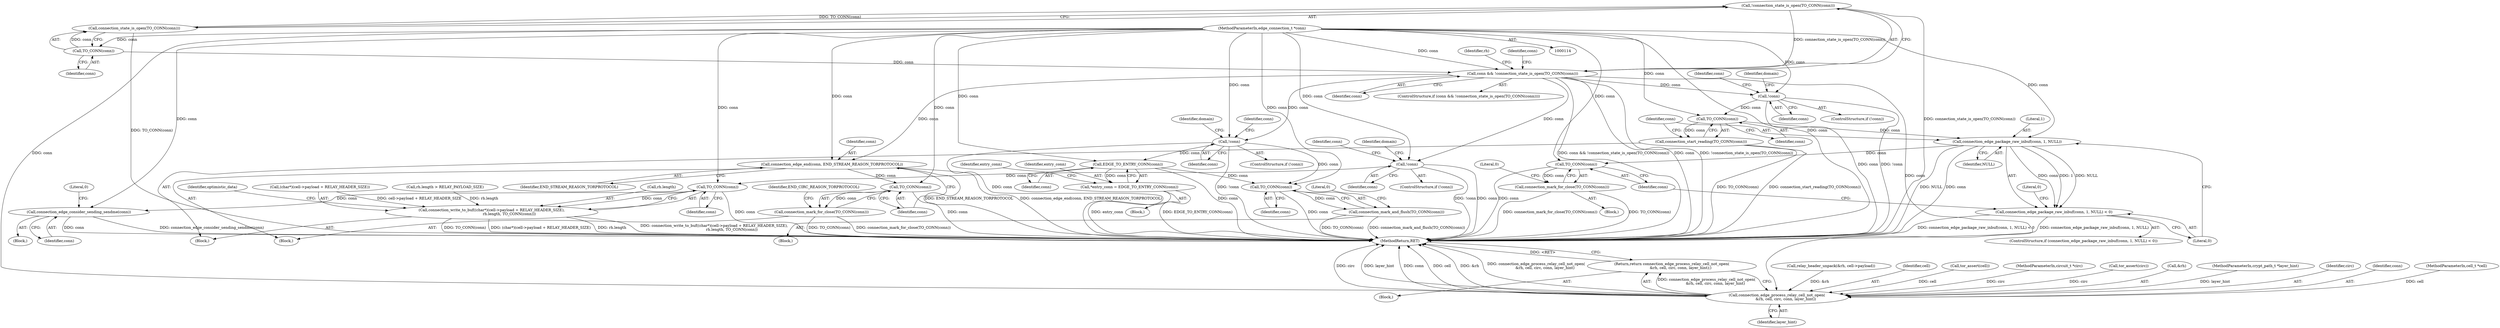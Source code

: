 digraph "0_tor_56a7c5bc15e0447203a491c1ee37de9939ad1dcd@API" {
"1000207" [label="(Call,!connection_state_is_open(TO_CONN(conn)))"];
"1000208" [label="(Call,connection_state_is_open(TO_CONN(conn)))"];
"1000209" [label="(Call,TO_CONN(conn))"];
"1000117" [label="(MethodParameterIn,edge_connection_t *conn)"];
"1000205" [label="(Call,conn && !connection_state_is_open(TO_CONN(conn)))"];
"1000249" [label="(Call,connection_edge_process_relay_cell_not_open(\n               &rh, cell, circ, conn, layer_hint))"];
"1000248" [label="(Return,return connection_edge_process_relay_cell_not_open(\n               &rh, cell, circ, conn, layer_hint);)"];
"1000379" [label="(Call,connection_edge_end(conn, END_STREAM_REASON_TORPROTOCOL))"];
"1000383" [label="(Call,TO_CONN(conn))"];
"1000382" [label="(Call,connection_mark_for_close(TO_CONN(conn)))"];
"1000403" [label="(Call,!conn)"];
"1000445" [label="(Call,TO_CONN(conn))"];
"1000434" [label="(Call,connection_write_to_buf((char*)(cell->payload + RELAY_HEADER_SIZE),\n                              rh.length, TO_CONN(conn)))"];
"1000451" [label="(Call,connection_edge_consider_sending_sendme(conn))"];
"1000472" [label="(Call,!conn)"];
"1000494" [label="(Call,EDGE_TO_ENTRY_CONN(conn))"];
"1000492" [label="(Call,*entry_conn = EDGE_TO_ENTRY_CONN(conn))"];
"1000536" [label="(Call,TO_CONN(conn))"];
"1000535" [label="(Call,connection_mark_and_flush(TO_CONN(conn)))"];
"1000925" [label="(Call,!conn)"];
"1000954" [label="(Call,TO_CONN(conn))"];
"1000953" [label="(Call,connection_start_reading(TO_CONN(conn)))"];
"1000958" [label="(Call,connection_edge_package_raw_inbuf(conn, 1, NULL))"];
"1000957" [label="(Call,connection_edge_package_raw_inbuf(conn, 1, NULL) < 0)"];
"1000965" [label="(Call,TO_CONN(conn))"];
"1000964" [label="(Call,connection_mark_for_close(TO_CONN(conn)))"];
"1000490" [label="(Block,)"];
"1000953" [label="(Call,connection_start_reading(TO_CONN(conn)))"];
"1000141" [label="(Call,relay_header_unpack(&rh, cell->payload))"];
"1000964" [label="(Call,connection_mark_for_close(TO_CONN(conn)))"];
"1000206" [label="(Identifier,conn)"];
"1000258" [label="(Identifier,rh)"];
"1000956" [label="(ControlStructure,if (connection_edge_package_raw_inbuf(conn, 1, NULL) < 0))"];
"1000252" [label="(Identifier,cell)"];
"1000926" [label="(Identifier,conn)"];
"1000954" [label="(Call,TO_CONN(conn))"];
"1000486" [label="(Identifier,conn)"];
"1000495" [label="(Identifier,conn)"];
"1000380" [label="(Identifier,conn)"];
"1000955" [label="(Identifier,conn)"];
"1000209" [label="(Call,TO_CONN(conn))"];
"1000959" [label="(Identifier,conn)"];
"1000451" [label="(Call,connection_edge_consider_sending_sendme(conn))"];
"1000384" [label="(Identifier,conn)"];
"1000536" [label="(Call,TO_CONN(conn))"];
"1000534" [label="(Block,)"];
"1000968" [label="(Literal,0)"];
"1000445" [label="(Call,TO_CONN(conn))"];
"1000957" [label="(Call,connection_edge_package_raw_inbuf(conn, 1, NULL) < 0)"];
"1000938" [label="(Identifier,conn)"];
"1000965" [label="(Call,TO_CONN(conn))"];
"1000137" [label="(Call,tor_assert(cell))"];
"1000473" [label="(Identifier,conn)"];
"1001064" [label="(MethodReturn,RET)"];
"1000454" [label="(Literal,0)"];
"1000476" [label="(Identifier,domain)"];
"1000925" [label="(Call,!conn)"];
"1000255" [label="(Identifier,layer_hint)"];
"1000435" [label="(Call,(char*)(cell->payload + RELAY_HEADER_SIZE))"];
"1000204" [label="(ControlStructure,if (conn && !connection_state_is_open(TO_CONN(conn))))"];
"1000434" [label="(Call,connection_write_to_buf((char*)(cell->payload + RELAY_HEADER_SIZE),\n                              rh.length, TO_CONN(conn)))"];
"1000248" [label="(Return,return connection_edge_process_relay_cell_not_open(\n               &rh, cell, circ, conn, layer_hint);)"];
"1000418" [label="(Identifier,conn)"];
"1000260" [label="(Block,)"];
"1000499" [label="(Identifier,entry_conn)"];
"1000382" [label="(Call,connection_mark_for_close(TO_CONN(conn)))"];
"1000160" [label="(Call,rh.length > RELAY_PAYLOAD_SIZE)"];
"1000208" [label="(Call,connection_state_is_open(TO_CONN(conn)))"];
"1000116" [label="(MethodParameterIn,circuit_t *circ)"];
"1000535" [label="(Call,connection_mark_and_flush(TO_CONN(conn)))"];
"1000960" [label="(Literal,1)"];
"1000249" [label="(Call,connection_edge_process_relay_cell_not_open(\n               &rh, cell, circ, conn, layer_hint))"];
"1000379" [label="(Call,connection_edge_end(conn, END_STREAM_REASON_TORPROTOCOL))"];
"1000492" [label="(Call,*entry_conn = EDGE_TO_ENTRY_CONN(conn))"];
"1000966" [label="(Identifier,conn)"];
"1000207" [label="(Call,!connection_state_is_open(TO_CONN(conn)))"];
"1000378" [label="(Block,)"];
"1000493" [label="(Identifier,entry_conn)"];
"1000446" [label="(Identifier,conn)"];
"1000958" [label="(Call,connection_edge_package_raw_inbuf(conn, 1, NULL))"];
"1000494" [label="(Call,EDGE_TO_ENTRY_CONN(conn))"];
"1000472" [label="(Call,!conn)"];
"1000537" [label="(Identifier,conn)"];
"1000387" [label="(Identifier,END_CIRC_REASON_TORPROTOCOL)"];
"1000442" [label="(Call,rh.length)"];
"1000139" [label="(Call,tor_assert(circ))"];
"1000381" [label="(Identifier,END_STREAM_REASON_TORPROTOCOL)"];
"1000250" [label="(Call,&rh)"];
"1000210" [label="(Identifier,conn)"];
"1000402" [label="(ControlStructure,if (!conn))"];
"1000471" [label="(ControlStructure,if (!conn))"];
"1000118" [label="(MethodParameterIn,crypt_path_t *layer_hint)"];
"1000450" [label="(Block,)"];
"1000383" [label="(Call,TO_CONN(conn))"];
"1000403" [label="(Call,!conn)"];
"1000924" [label="(ControlStructure,if (!conn))"];
"1000929" [label="(Identifier,domain)"];
"1000205" [label="(Call,conn && !connection_state_is_open(TO_CONN(conn)))"];
"1000253" [label="(Identifier,circ)"];
"1000117" [label="(MethodParameterIn,edge_connection_t *conn)"];
"1000452" [label="(Identifier,conn)"];
"1000539" [label="(Literal,0)"];
"1000962" [label="(Literal,0)"];
"1000254" [label="(Identifier,conn)"];
"1000247" [label="(Block,)"];
"1000115" [label="(MethodParameterIn,cell_t *cell)"];
"1000970" [label="(Literal,0)"];
"1000961" [label="(Identifier,NULL)"];
"1000217" [label="(Identifier,conn)"];
"1000449" [label="(Identifier,optimistic_data)"];
"1000963" [label="(Block,)"];
"1000407" [label="(Identifier,domain)"];
"1000404" [label="(Identifier,conn)"];
"1000207" -> "1000205"  [label="AST: "];
"1000207" -> "1000208"  [label="CFG: "];
"1000208" -> "1000207"  [label="AST: "];
"1000205" -> "1000207"  [label="CFG: "];
"1000207" -> "1001064"  [label="DDG: connection_state_is_open(TO_CONN(conn))"];
"1000207" -> "1000205"  [label="DDG: connection_state_is_open(TO_CONN(conn))"];
"1000208" -> "1000207"  [label="DDG: TO_CONN(conn)"];
"1000208" -> "1000209"  [label="CFG: "];
"1000209" -> "1000208"  [label="AST: "];
"1000208" -> "1001064"  [label="DDG: TO_CONN(conn)"];
"1000209" -> "1000208"  [label="DDG: conn"];
"1000209" -> "1000210"  [label="CFG: "];
"1000210" -> "1000209"  [label="AST: "];
"1000209" -> "1000205"  [label="DDG: conn"];
"1000117" -> "1000209"  [label="DDG: conn"];
"1000117" -> "1000114"  [label="AST: "];
"1000117" -> "1001064"  [label="DDG: conn"];
"1000117" -> "1000205"  [label="DDG: conn"];
"1000117" -> "1000249"  [label="DDG: conn"];
"1000117" -> "1000379"  [label="DDG: conn"];
"1000117" -> "1000383"  [label="DDG: conn"];
"1000117" -> "1000403"  [label="DDG: conn"];
"1000117" -> "1000445"  [label="DDG: conn"];
"1000117" -> "1000451"  [label="DDG: conn"];
"1000117" -> "1000472"  [label="DDG: conn"];
"1000117" -> "1000494"  [label="DDG: conn"];
"1000117" -> "1000536"  [label="DDG: conn"];
"1000117" -> "1000925"  [label="DDG: conn"];
"1000117" -> "1000954"  [label="DDG: conn"];
"1000117" -> "1000958"  [label="DDG: conn"];
"1000117" -> "1000965"  [label="DDG: conn"];
"1000205" -> "1000204"  [label="AST: "];
"1000205" -> "1000206"  [label="CFG: "];
"1000206" -> "1000205"  [label="AST: "];
"1000217" -> "1000205"  [label="CFG: "];
"1000258" -> "1000205"  [label="CFG: "];
"1000205" -> "1001064"  [label="DDG: conn"];
"1000205" -> "1001064"  [label="DDG: !connection_state_is_open(TO_CONN(conn))"];
"1000205" -> "1001064"  [label="DDG: conn && !connection_state_is_open(TO_CONN(conn))"];
"1000205" -> "1000249"  [label="DDG: conn"];
"1000205" -> "1000379"  [label="DDG: conn"];
"1000205" -> "1000403"  [label="DDG: conn"];
"1000205" -> "1000472"  [label="DDG: conn"];
"1000205" -> "1000925"  [label="DDG: conn"];
"1000249" -> "1000248"  [label="AST: "];
"1000249" -> "1000255"  [label="CFG: "];
"1000250" -> "1000249"  [label="AST: "];
"1000252" -> "1000249"  [label="AST: "];
"1000253" -> "1000249"  [label="AST: "];
"1000254" -> "1000249"  [label="AST: "];
"1000255" -> "1000249"  [label="AST: "];
"1000248" -> "1000249"  [label="CFG: "];
"1000249" -> "1001064"  [label="DDG: circ"];
"1000249" -> "1001064"  [label="DDG: layer_hint"];
"1000249" -> "1001064"  [label="DDG: conn"];
"1000249" -> "1001064"  [label="DDG: cell"];
"1000249" -> "1001064"  [label="DDG: &rh"];
"1000249" -> "1001064"  [label="DDG: connection_edge_process_relay_cell_not_open(\n               &rh, cell, circ, conn, layer_hint)"];
"1000249" -> "1000248"  [label="DDG: connection_edge_process_relay_cell_not_open(\n               &rh, cell, circ, conn, layer_hint)"];
"1000141" -> "1000249"  [label="DDG: &rh"];
"1000137" -> "1000249"  [label="DDG: cell"];
"1000115" -> "1000249"  [label="DDG: cell"];
"1000139" -> "1000249"  [label="DDG: circ"];
"1000116" -> "1000249"  [label="DDG: circ"];
"1000118" -> "1000249"  [label="DDG: layer_hint"];
"1000248" -> "1000247"  [label="AST: "];
"1001064" -> "1000248"  [label="CFG: "];
"1000248" -> "1001064"  [label="DDG: <RET>"];
"1000379" -> "1000378"  [label="AST: "];
"1000379" -> "1000381"  [label="CFG: "];
"1000380" -> "1000379"  [label="AST: "];
"1000381" -> "1000379"  [label="AST: "];
"1000384" -> "1000379"  [label="CFG: "];
"1000379" -> "1001064"  [label="DDG: connection_edge_end(conn, END_STREAM_REASON_TORPROTOCOL)"];
"1000379" -> "1001064"  [label="DDG: END_STREAM_REASON_TORPROTOCOL"];
"1000379" -> "1000383"  [label="DDG: conn"];
"1000383" -> "1000382"  [label="AST: "];
"1000383" -> "1000384"  [label="CFG: "];
"1000384" -> "1000383"  [label="AST: "];
"1000382" -> "1000383"  [label="CFG: "];
"1000383" -> "1001064"  [label="DDG: conn"];
"1000383" -> "1000382"  [label="DDG: conn"];
"1000382" -> "1000378"  [label="AST: "];
"1000387" -> "1000382"  [label="CFG: "];
"1000382" -> "1001064"  [label="DDG: TO_CONN(conn)"];
"1000382" -> "1001064"  [label="DDG: connection_mark_for_close(TO_CONN(conn))"];
"1000403" -> "1000402"  [label="AST: "];
"1000403" -> "1000404"  [label="CFG: "];
"1000404" -> "1000403"  [label="AST: "];
"1000407" -> "1000403"  [label="CFG: "];
"1000418" -> "1000403"  [label="CFG: "];
"1000403" -> "1001064"  [label="DDG: conn"];
"1000403" -> "1001064"  [label="DDG: !conn"];
"1000403" -> "1000445"  [label="DDG: conn"];
"1000445" -> "1000434"  [label="AST: "];
"1000445" -> "1000446"  [label="CFG: "];
"1000446" -> "1000445"  [label="AST: "];
"1000434" -> "1000445"  [label="CFG: "];
"1000445" -> "1001064"  [label="DDG: conn"];
"1000445" -> "1000434"  [label="DDG: conn"];
"1000445" -> "1000451"  [label="DDG: conn"];
"1000434" -> "1000260"  [label="AST: "];
"1000435" -> "1000434"  [label="AST: "];
"1000442" -> "1000434"  [label="AST: "];
"1000449" -> "1000434"  [label="CFG: "];
"1000434" -> "1001064"  [label="DDG: rh.length"];
"1000434" -> "1001064"  [label="DDG: connection_write_to_buf((char*)(cell->payload + RELAY_HEADER_SIZE),\n                              rh.length, TO_CONN(conn))"];
"1000434" -> "1001064"  [label="DDG: TO_CONN(conn)"];
"1000434" -> "1001064"  [label="DDG: (char*)(cell->payload + RELAY_HEADER_SIZE)"];
"1000435" -> "1000434"  [label="DDG: cell->payload + RELAY_HEADER_SIZE"];
"1000160" -> "1000434"  [label="DDG: rh.length"];
"1000451" -> "1000450"  [label="AST: "];
"1000451" -> "1000452"  [label="CFG: "];
"1000452" -> "1000451"  [label="AST: "];
"1000454" -> "1000451"  [label="CFG: "];
"1000451" -> "1001064"  [label="DDG: conn"];
"1000451" -> "1001064"  [label="DDG: connection_edge_consider_sending_sendme(conn)"];
"1000472" -> "1000471"  [label="AST: "];
"1000472" -> "1000473"  [label="CFG: "];
"1000473" -> "1000472"  [label="AST: "];
"1000476" -> "1000472"  [label="CFG: "];
"1000486" -> "1000472"  [label="CFG: "];
"1000472" -> "1001064"  [label="DDG: !conn"];
"1000472" -> "1001064"  [label="DDG: conn"];
"1000472" -> "1000494"  [label="DDG: conn"];
"1000472" -> "1000536"  [label="DDG: conn"];
"1000494" -> "1000492"  [label="AST: "];
"1000494" -> "1000495"  [label="CFG: "];
"1000495" -> "1000494"  [label="AST: "];
"1000492" -> "1000494"  [label="CFG: "];
"1000494" -> "1001064"  [label="DDG: conn"];
"1000494" -> "1000492"  [label="DDG: conn"];
"1000494" -> "1000536"  [label="DDG: conn"];
"1000492" -> "1000490"  [label="AST: "];
"1000493" -> "1000492"  [label="AST: "];
"1000499" -> "1000492"  [label="CFG: "];
"1000492" -> "1001064"  [label="DDG: EDGE_TO_ENTRY_CONN(conn)"];
"1000492" -> "1001064"  [label="DDG: entry_conn"];
"1000536" -> "1000535"  [label="AST: "];
"1000536" -> "1000537"  [label="CFG: "];
"1000537" -> "1000536"  [label="AST: "];
"1000535" -> "1000536"  [label="CFG: "];
"1000536" -> "1001064"  [label="DDG: conn"];
"1000536" -> "1000535"  [label="DDG: conn"];
"1000535" -> "1000534"  [label="AST: "];
"1000539" -> "1000535"  [label="CFG: "];
"1000535" -> "1001064"  [label="DDG: TO_CONN(conn)"];
"1000535" -> "1001064"  [label="DDG: connection_mark_and_flush(TO_CONN(conn))"];
"1000925" -> "1000924"  [label="AST: "];
"1000925" -> "1000926"  [label="CFG: "];
"1000926" -> "1000925"  [label="AST: "];
"1000929" -> "1000925"  [label="CFG: "];
"1000938" -> "1000925"  [label="CFG: "];
"1000925" -> "1001064"  [label="DDG: conn"];
"1000925" -> "1001064"  [label="DDG: !conn"];
"1000925" -> "1000954"  [label="DDG: conn"];
"1000954" -> "1000953"  [label="AST: "];
"1000954" -> "1000955"  [label="CFG: "];
"1000955" -> "1000954"  [label="AST: "];
"1000953" -> "1000954"  [label="CFG: "];
"1000954" -> "1000953"  [label="DDG: conn"];
"1000954" -> "1000958"  [label="DDG: conn"];
"1000953" -> "1000260"  [label="AST: "];
"1000959" -> "1000953"  [label="CFG: "];
"1000953" -> "1001064"  [label="DDG: connection_start_reading(TO_CONN(conn))"];
"1000953" -> "1001064"  [label="DDG: TO_CONN(conn)"];
"1000958" -> "1000957"  [label="AST: "];
"1000958" -> "1000961"  [label="CFG: "];
"1000959" -> "1000958"  [label="AST: "];
"1000960" -> "1000958"  [label="AST: "];
"1000961" -> "1000958"  [label="AST: "];
"1000962" -> "1000958"  [label="CFG: "];
"1000958" -> "1001064"  [label="DDG: NULL"];
"1000958" -> "1001064"  [label="DDG: conn"];
"1000958" -> "1000957"  [label="DDG: conn"];
"1000958" -> "1000957"  [label="DDG: 1"];
"1000958" -> "1000957"  [label="DDG: NULL"];
"1000958" -> "1000965"  [label="DDG: conn"];
"1000957" -> "1000956"  [label="AST: "];
"1000957" -> "1000962"  [label="CFG: "];
"1000962" -> "1000957"  [label="AST: "];
"1000966" -> "1000957"  [label="CFG: "];
"1000970" -> "1000957"  [label="CFG: "];
"1000957" -> "1001064"  [label="DDG: connection_edge_package_raw_inbuf(conn, 1, NULL) < 0"];
"1000957" -> "1001064"  [label="DDG: connection_edge_package_raw_inbuf(conn, 1, NULL)"];
"1000965" -> "1000964"  [label="AST: "];
"1000965" -> "1000966"  [label="CFG: "];
"1000966" -> "1000965"  [label="AST: "];
"1000964" -> "1000965"  [label="CFG: "];
"1000965" -> "1001064"  [label="DDG: conn"];
"1000965" -> "1000964"  [label="DDG: conn"];
"1000964" -> "1000963"  [label="AST: "];
"1000968" -> "1000964"  [label="CFG: "];
"1000964" -> "1001064"  [label="DDG: TO_CONN(conn)"];
"1000964" -> "1001064"  [label="DDG: connection_mark_for_close(TO_CONN(conn))"];
}
